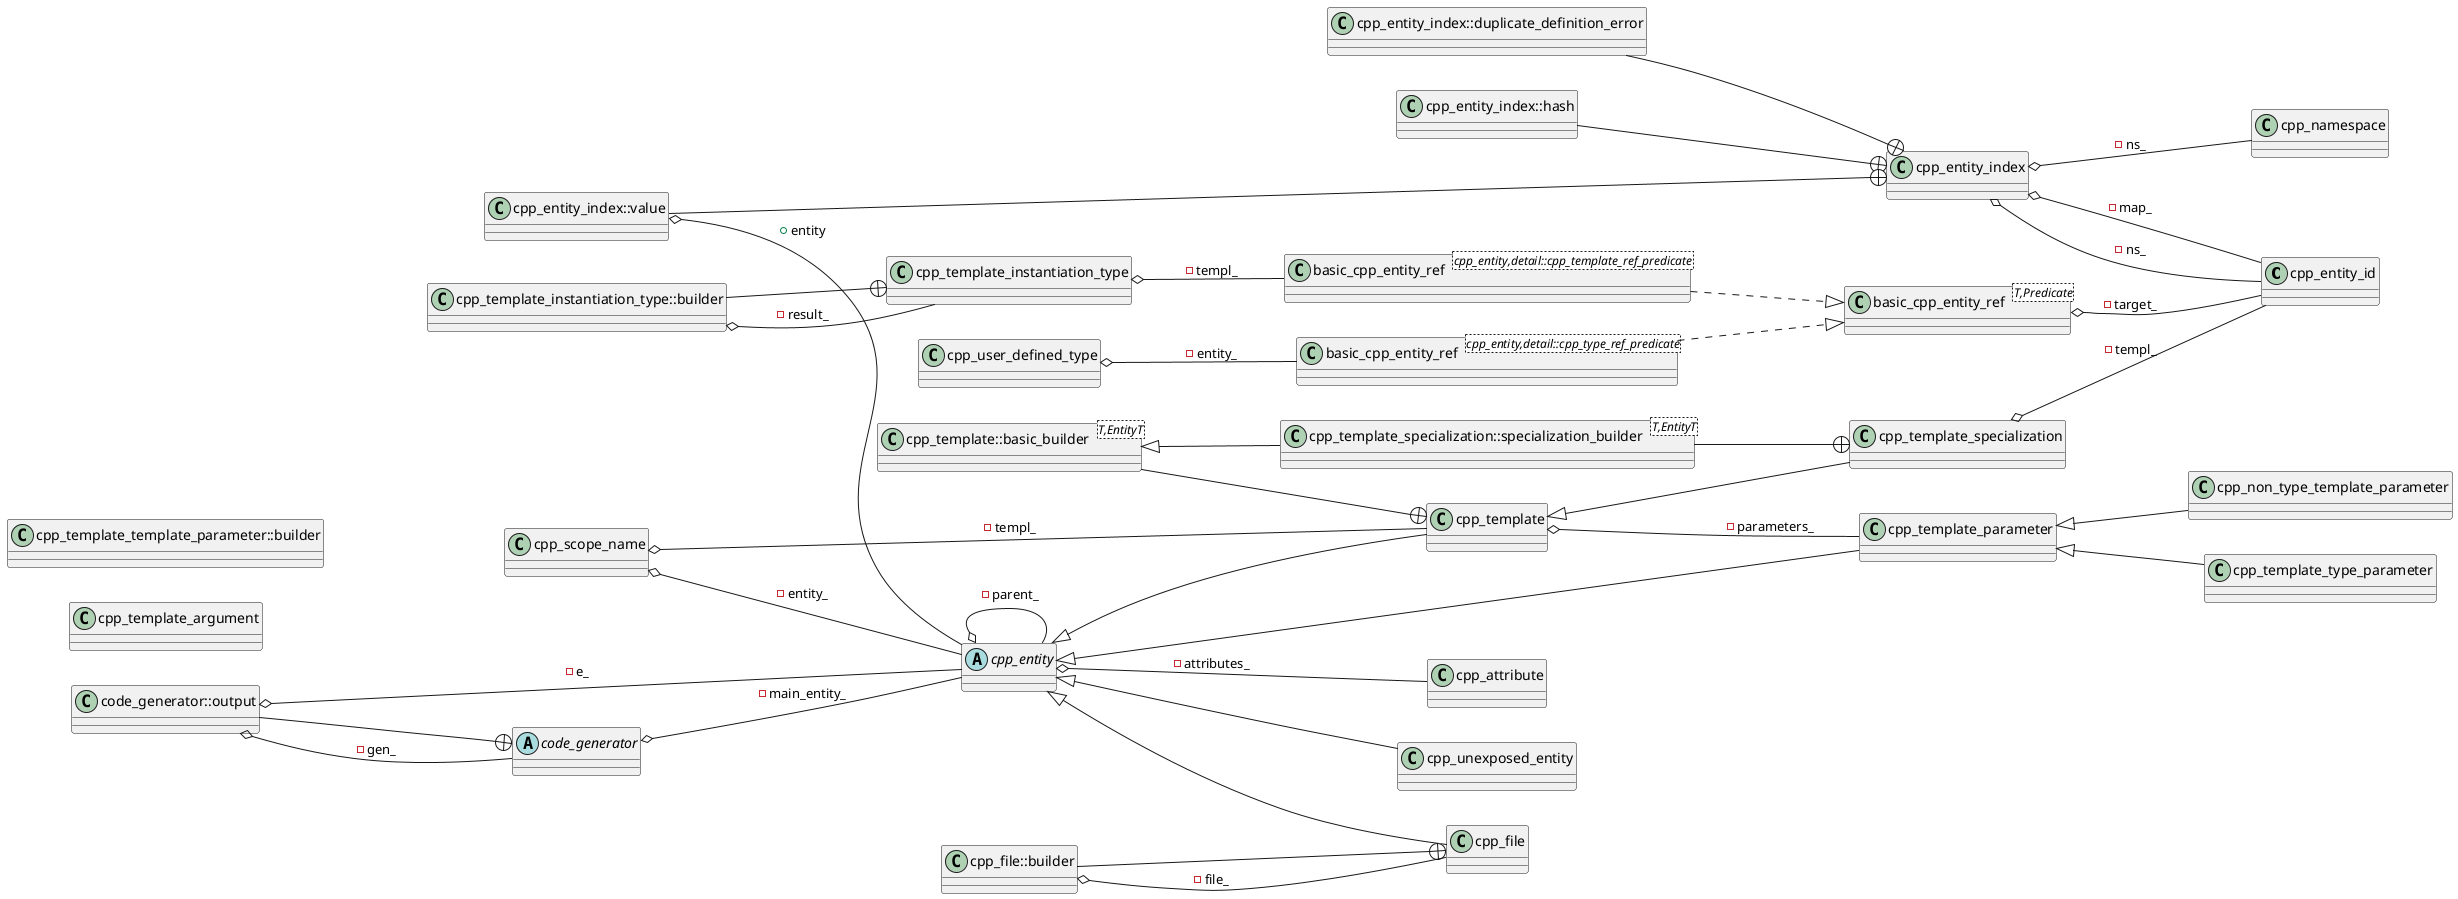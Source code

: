 @startuml
left to right direction
class "cpp_entity_id" as C_0001152344551163828554
class C_0001152344551163828554 [[https://github.com/foonathan/cppast/blob/f81be80b524a88533f7e5eefd96fe10dc59cc289/include/cppast/cpp_entity_index.hpp#L38{A [ts::strong_typedef]() representing the unique id of a [cppast::cpp_entity](). It is comparable for equality.}]] {
}
class "cpp_entity_index" as C_0001989731226165037041
class C_0001989731226165037041 [[https://github.com/foonathan/cppast/blob/f81be80b524a88533f7e5eefd96fe10dc59cc289/include/cppast/cpp_entity_index.hpp#L58{An index of all [cppast::cpp_entity]() objects created. It maps [cppast::cpp_entity_id]() to references to the [cppast::cpp_entity]() objects.}]] {
}
class "cpp_entity_index::duplicate_definition_error" as C_0001989531636101477120
class C_0001989531636101477120 [[https://github.com/foonathan/cppast/blob/f81be80b524a88533f7e5eefd96fe10dc59cc289/include/cppast/cpp_entity_index.hpp#L62{Exception thrown on duplicate entity definition.}]] {
}
class "cpp_entity_index::hash" as C_0000634431773903245144
class C_0000634431773903245144 [[https://github.com/foonathan/cppast/blob/f81be80b524a88533f7e5eefd96fe10dc59cc289/include/cppast/cpp_entity_index.hpp#L116{cpp_entity_index##hash}]] {
}
class "cpp_entity_index::value" as C_0001918458639534713763
class C_0001918458639534713763 [[https://github.com/foonathan/cppast/blob/f81be80b524a88533f7e5eefd96fe10dc59cc289/include/cppast/cpp_entity_index.hpp#L124{cpp_entity_index##value}]] {
}
class "cpp_attribute" as C_0000560657228528420559
class C_0000560657228528420559 [[https://github.com/foonathan/cppast/blob/f81be80b524a88533f7e5eefd96fe10dc59cc289/include/cppast/cpp_attribute.hpp#L42{A C++ attribute, including `alignas` specifiers. It consists of a name, an optional namespace scope and optional arguments. The scope is just a single identifier and doesn't include the `::` and can be given explicitly or via using. The arguments are as...}]] {
}
class "cpp_scope_name" as C_0001691123644971107631
class C_0001691123644971107631 [[https://github.com/foonathan/cppast/blob/f81be80b524a88533f7e5eefd96fe10dc59cc289/include/cppast/cpp_entity.hpp#L22{The name of a scope. It is a combination of a name and optional template parameters.}]] {
}
abstract "cpp_entity" as C_0001854695372332280903
abstract C_0001854695372332280903 [[https://github.com/foonathan/cppast/blob/f81be80b524a88533f7e5eefd96fe10dc59cc289/include/cppast/cpp_entity.hpp#L47{The base class for all entities in the C++ AST.}]] {
}
class "cpp_unexposed_entity" as C_0001449857709503654826
class C_0001449857709503654826 [[https://github.com/foonathan/cppast/blob/f81be80b524a88533f7e5eefd96fe10dc59cc289/include/cppast/cpp_entity.hpp#L187{A [cppast::cpp_entity]() that isn't exposed directly. The only information available is the raw source code.}]] {
}
class "basic_cpp_entity_ref<T,Predicate>" as C_0001879680673732685376
class C_0001879680673732685376 [[https://github.com/foonathan/cppast/blob/f81be80b524a88533f7e5eefd96fe10dc59cc289/include/cppast/cpp_entity_ref.hpp#L23{A basic reference to some kind of [cppast::cpp_entity](). It can either refer to a single [cppast::cpp_entity]() or multiple. In the later case it is *overloaded*.}]] {
}
class "cpp_file" as C_0001248593507051490272
class C_0001248593507051490272 [[https://github.com/foonathan/cppast/blob/f81be80b524a88533f7e5eefd96fe10dc59cc289/include/cppast/cpp_file.hpp#L27{A [cppast::cpp_entity]() modelling a file. This is the top-level entity of the AST.}]] {
}
class "cpp_file::builder" as C_0000804413027846012019
class C_0000804413027846012019 [[https://github.com/foonathan/cppast/blob/f81be80b524a88533f7e5eefd96fe10dc59cc289/include/cppast/cpp_file.hpp#L33{Builds a [cppast::cpp_file]().}]] {
}
class "cpp_template" as C_0000007122300671081288
class C_0000007122300671081288 [[https://github.com/foonathan/cppast/blob/f81be80b524a88533f7e5eefd96fe10dc59cc289/include/cppast/cppast_fwd.hpp#L61{cpp_template}]] {
}
class "cpp_template_specialization" as C_0000529201356065019777
class C_0000529201356065019777 [[https://github.com/foonathan/cppast/blob/f81be80b524a88533f7e5eefd96fe10dc59cc289/include/cppast/cppast_fwd.hpp#L66{cpp_template_specialization}]] {
}
abstract "code_generator" as C_0000664741342971710245
abstract C_0000664741342971710245 [[https://github.com/foonathan/cppast/blob/f81be80b524a88533f7e5eefd96fe10dc59cc289/include/cppast/cppast_fwd.hpp#L10{code_generator}]] {
}
class "cpp_template_argument" as C_0000701592080768365141
class C_0000701592080768365141 [[https://github.com/foonathan/cppast/blob/f81be80b524a88533f7e5eefd96fe10dc59cc289/include/cppast/cppast_fwd.hpp#L62{cpp_template_argument}]] {
}
class "cpp_template_instantiation_type" as C_0001009421424714355715
class C_0001009421424714355715 [[https://github.com/foonathan/cppast/blob/f81be80b524a88533f7e5eefd96fe10dc59cc289/include/cppast/cppast_fwd.hpp#L63{cpp_template_instantiation_type}]] {
}
class "cpp_template_parameter" as C_0001158442798649543268
class C_0001158442798649543268 [[https://github.com/foonathan/cppast/blob/f81be80b524a88533f7e5eefd96fe10dc59cc289/include/cppast/cppast_fwd.hpp#L64{cpp_template_parameter}]] {
}
class "cpp_namespace" as C_0001318630691633731356
class C_0001318630691633731356 [[https://github.com/foonathan/cppast/blob/f81be80b524a88533f7e5eefd96fe10dc59cc289/include/cppast/cppast_fwd.hpp#L55{cpp_namespace}]] {
}
class "cpp_non_type_template_parameter" as C_0001461284658212381765
class C_0001461284658212381765 [[https://github.com/foonathan/cppast/blob/f81be80b524a88533f7e5eefd96fe10dc59cc289/include/cppast/cppast_fwd.hpp#L56{cpp_non_type_template_parameter}]] {
}
class "cpp_template_type_parameter" as C_0001672854013158225149
class C_0001672854013158225149 [[https://github.com/foonathan/cppast/blob/f81be80b524a88533f7e5eefd96fe10dc59cc289/include/cppast/cppast_fwd.hpp#L68{cpp_template_type_parameter}]] {
}
class "cpp_user_defined_type" as C_0002166954434825938188
class C_0002166954434825938188 [[https://github.com/foonathan/cppast/blob/f81be80b524a88533f7e5eefd96fe10dc59cc289/include/cppast/cppast_fwd.hpp#L75{cpp_user_defined_type}]] {
}
class "code_generator::output" as C_0000192432743316866604
class C_0000192432743316866604 [[https://github.com/foonathan/cppast/blob/f81be80b524a88533f7e5eefd96fe10dc59cc289/include/cppast/code_generator.hpp#L168{Sentinel type used to output a given entity.}]] {
}
class "basic_cpp_entity_ref<cpp_entity,detail::cpp_type_ref_predicate>" as C_0001754391255065006254
class C_0001754391255065006254 {
}
class "basic_cpp_entity_ref<cpp_entity,detail::cpp_template_ref_predicate>" as C_0001397949548864734907
class C_0001397949548864734907 {
}
class "cpp_template_template_parameter::builder" as C_0002011376350760136340
class C_0002011376350760136340 [[https://github.com/foonathan/cppast/blob/f81be80b524a88533f7e5eefd96fe10dc59cc289/include/cppast/cpp_template_parameter.hpp#L179{Builds a [cppast::cpp_template_template_parameter]().}]] {
}
class "cpp_template::basic_builder<T,EntityT>" as C_0001612795213388544040
class C_0001612795213388544040 [[https://github.com/foonathan/cppast/blob/f81be80b524a88533f7e5eefd96fe10dc59cc289/include/cppast/cpp_template.hpp#L36{Builder class for templates. Inherit from it to provide additional setter.}]] {
}
class "cpp_template_instantiation_type::builder" as C_0000643437011741382402
class C_0000643437011741382402 [[https://github.com/foonathan/cppast/blob/f81be80b524a88533f7e5eefd96fe10dc59cc289/include/cppast/cpp_template.hpp#L97{Builds a [cppast::cpp_template_instantiation]().}]] {
}
class "cpp_template_specialization::specialization_builder<T,EntityT>" as C_0000577199294850900499
class C_0000577199294850900499 [[https://github.com/foonathan/cppast/blob/f81be80b524a88533f7e5eefd96fe10dc59cc289/include/cppast/cpp_template.hpp#L223{Builder class for specializations. Inherit from it to provide additional setter.}]] {
}
C_0001989731226165037041 o-- C_0001152344551163828554 : -map_
C_0001989731226165037041 o-- C_0001152344551163828554 : -ns_
C_0001989731226165037041 o-- C_0001318630691633731356 : -ns_
C_0001989531636101477120 --+ C_0001989731226165037041
C_0000634431773903245144 --+ C_0001989731226165037041
C_0001918458639534713763 --+ C_0001989731226165037041
C_0001918458639534713763 o-- C_0001854695372332280903 : +entity
C_0001691123644971107631 o-- C_0001854695372332280903 : -entity_
C_0001691123644971107631 o-- C_0000007122300671081288 : -templ_
C_0001854695372332280903 o-- C_0000560657228528420559 : -attributes_
C_0001854695372332280903 o-- C_0001854695372332280903 : -parent_
C_0001854695372332280903 <|-- C_0001449857709503654826
C_0001879680673732685376 o-- C_0001152344551163828554 : -target_
C_0001854695372332280903 <|-- C_0001248593507051490272
C_0000804413027846012019 --+ C_0001248593507051490272
C_0000804413027846012019 o-- C_0001248593507051490272 : -file_
C_0000007122300671081288 o-- C_0001158442798649543268 : -parameters_
C_0001854695372332280903 <|-- C_0000007122300671081288
C_0000529201356065019777 o-- C_0001152344551163828554 : -templ_
C_0000007122300671081288 <|-- C_0000529201356065019777
C_0000664741342971710245 o-- C_0001854695372332280903 : -main_entity_
C_0001009421424714355715 o-- C_0001397949548864734907 : -templ_
C_0001854695372332280903 <|-- C_0001158442798649543268
C_0001158442798649543268 <|-- C_0001461284658212381765
C_0001158442798649543268 <|-- C_0001672854013158225149
C_0002166954434825938188 o-- C_0001754391255065006254 : -entity_
C_0000192432743316866604 --+ C_0000664741342971710245
C_0000192432743316866604 o-- C_0000664741342971710245 : -gen_
C_0000192432743316866604 o-- C_0001854695372332280903 : -e_
C_0001754391255065006254 ..|> C_0001879680673732685376
C_0001397949548864734907 ..|> C_0001879680673732685376
C_0001612795213388544040 --+ C_0000007122300671081288
C_0000643437011741382402 --+ C_0001009421424714355715
C_0000643437011741382402 o-- C_0001009421424714355715 : -result_
C_0000577199294850900499 --+ C_0000529201356065019777
C_0001612795213388544040 <|-- C_0000577199294850900499
@enduml
